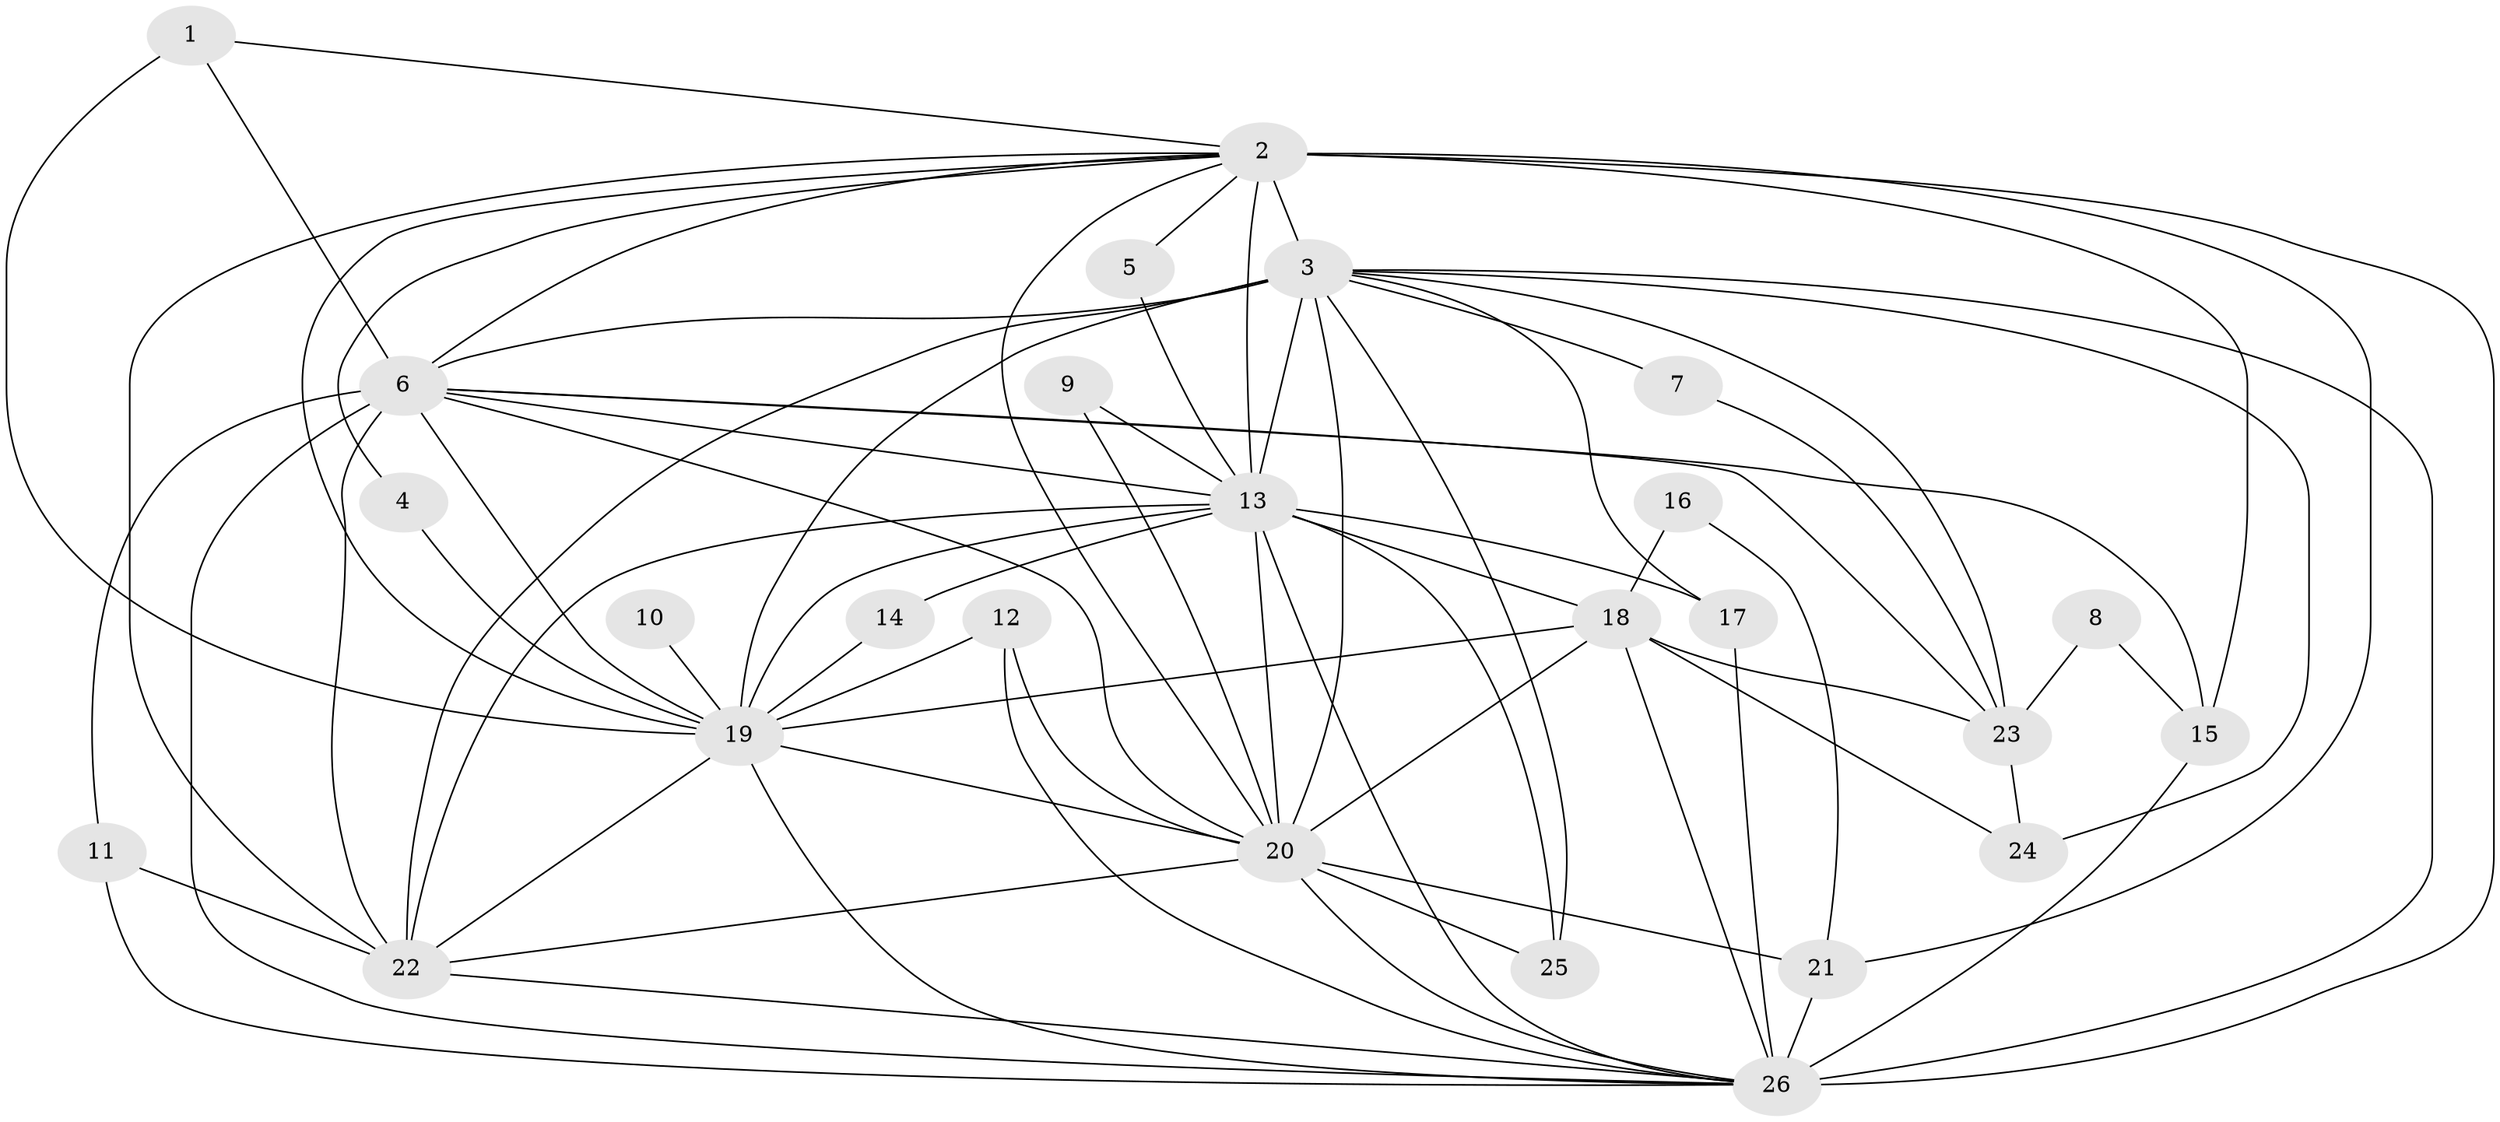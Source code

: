 // original degree distribution, {13: 0.015384615384615385, 21: 0.015384615384615385, 16: 0.03076923076923077, 14: 0.03076923076923077, 20: 0.046153846153846156, 17: 0.015384615384615385, 7: 0.015384615384615385, 3: 0.09230769230769231, 2: 0.6307692307692307, 4: 0.06153846153846154, 5: 0.03076923076923077, 6: 0.015384615384615385}
// Generated by graph-tools (version 1.1) at 2025/36/03/04/25 23:36:28]
// undirected, 26 vertices, 74 edges
graph export_dot {
  node [color=gray90,style=filled];
  1;
  2;
  3;
  4;
  5;
  6;
  7;
  8;
  9;
  10;
  11;
  12;
  13;
  14;
  15;
  16;
  17;
  18;
  19;
  20;
  21;
  22;
  23;
  24;
  25;
  26;
  1 -- 2 [weight=1.0];
  1 -- 6 [weight=1.0];
  1 -- 19 [weight=1.0];
  2 -- 3 [weight=4.0];
  2 -- 4 [weight=1.0];
  2 -- 5 [weight=1.0];
  2 -- 6 [weight=1.0];
  2 -- 13 [weight=1.0];
  2 -- 15 [weight=1.0];
  2 -- 19 [weight=1.0];
  2 -- 20 [weight=1.0];
  2 -- 21 [weight=1.0];
  2 -- 22 [weight=1.0];
  2 -- 26 [weight=2.0];
  3 -- 6 [weight=4.0];
  3 -- 7 [weight=2.0];
  3 -- 13 [weight=5.0];
  3 -- 17 [weight=1.0];
  3 -- 19 [weight=3.0];
  3 -- 20 [weight=5.0];
  3 -- 22 [weight=3.0];
  3 -- 23 [weight=2.0];
  3 -- 24 [weight=2.0];
  3 -- 25 [weight=1.0];
  3 -- 26 [weight=5.0];
  4 -- 19 [weight=1.0];
  5 -- 13 [weight=1.0];
  6 -- 11 [weight=1.0];
  6 -- 13 [weight=1.0];
  6 -- 15 [weight=1.0];
  6 -- 19 [weight=2.0];
  6 -- 20 [weight=1.0];
  6 -- 22 [weight=2.0];
  6 -- 23 [weight=1.0];
  6 -- 26 [weight=2.0];
  7 -- 23 [weight=1.0];
  8 -- 15 [weight=1.0];
  8 -- 23 [weight=1.0];
  9 -- 13 [weight=1.0];
  9 -- 20 [weight=1.0];
  10 -- 19 [weight=1.0];
  11 -- 22 [weight=1.0];
  11 -- 26 [weight=1.0];
  12 -- 19 [weight=2.0];
  12 -- 20 [weight=1.0];
  12 -- 26 [weight=1.0];
  13 -- 14 [weight=1.0];
  13 -- 17 [weight=1.0];
  13 -- 18 [weight=1.0];
  13 -- 19 [weight=1.0];
  13 -- 20 [weight=4.0];
  13 -- 22 [weight=1.0];
  13 -- 25 [weight=1.0];
  13 -- 26 [weight=1.0];
  14 -- 19 [weight=1.0];
  15 -- 26 [weight=2.0];
  16 -- 18 [weight=2.0];
  16 -- 21 [weight=1.0];
  17 -- 26 [weight=1.0];
  18 -- 19 [weight=1.0];
  18 -- 20 [weight=2.0];
  18 -- 23 [weight=1.0];
  18 -- 24 [weight=1.0];
  18 -- 26 [weight=1.0];
  19 -- 20 [weight=1.0];
  19 -- 22 [weight=3.0];
  19 -- 26 [weight=1.0];
  20 -- 21 [weight=1.0];
  20 -- 22 [weight=2.0];
  20 -- 25 [weight=1.0];
  20 -- 26 [weight=1.0];
  21 -- 26 [weight=1.0];
  22 -- 26 [weight=1.0];
  23 -- 24 [weight=1.0];
}
